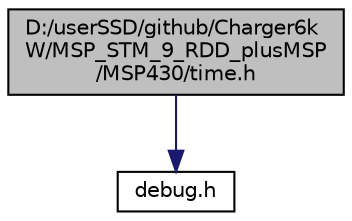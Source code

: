 digraph "D:/userSSD/github/Charger6kW/MSP_STM_9_RDD_plusMSP/MSP430/time.h"
{
 // LATEX_PDF_SIZE
  edge [fontname="Helvetica",fontsize="10",labelfontname="Helvetica",labelfontsize="10"];
  node [fontname="Helvetica",fontsize="10",shape=record];
  Node1 [label="D:/userSSD/github/Charger6k\lW/MSP_STM_9_RDD_plusMSP\l/MSP430/time.h",height=0.2,width=0.4,color="black", fillcolor="grey75", style="filled", fontcolor="black",tooltip=" "];
  Node1 -> Node2 [color="midnightblue",fontsize="10",style="solid",fontname="Helvetica"];
  Node2 [label="debug.h",height=0.2,width=0.4,color="black", fillcolor="white", style="filled",URL="$debug_8h.html",tooltip=" "];
}

